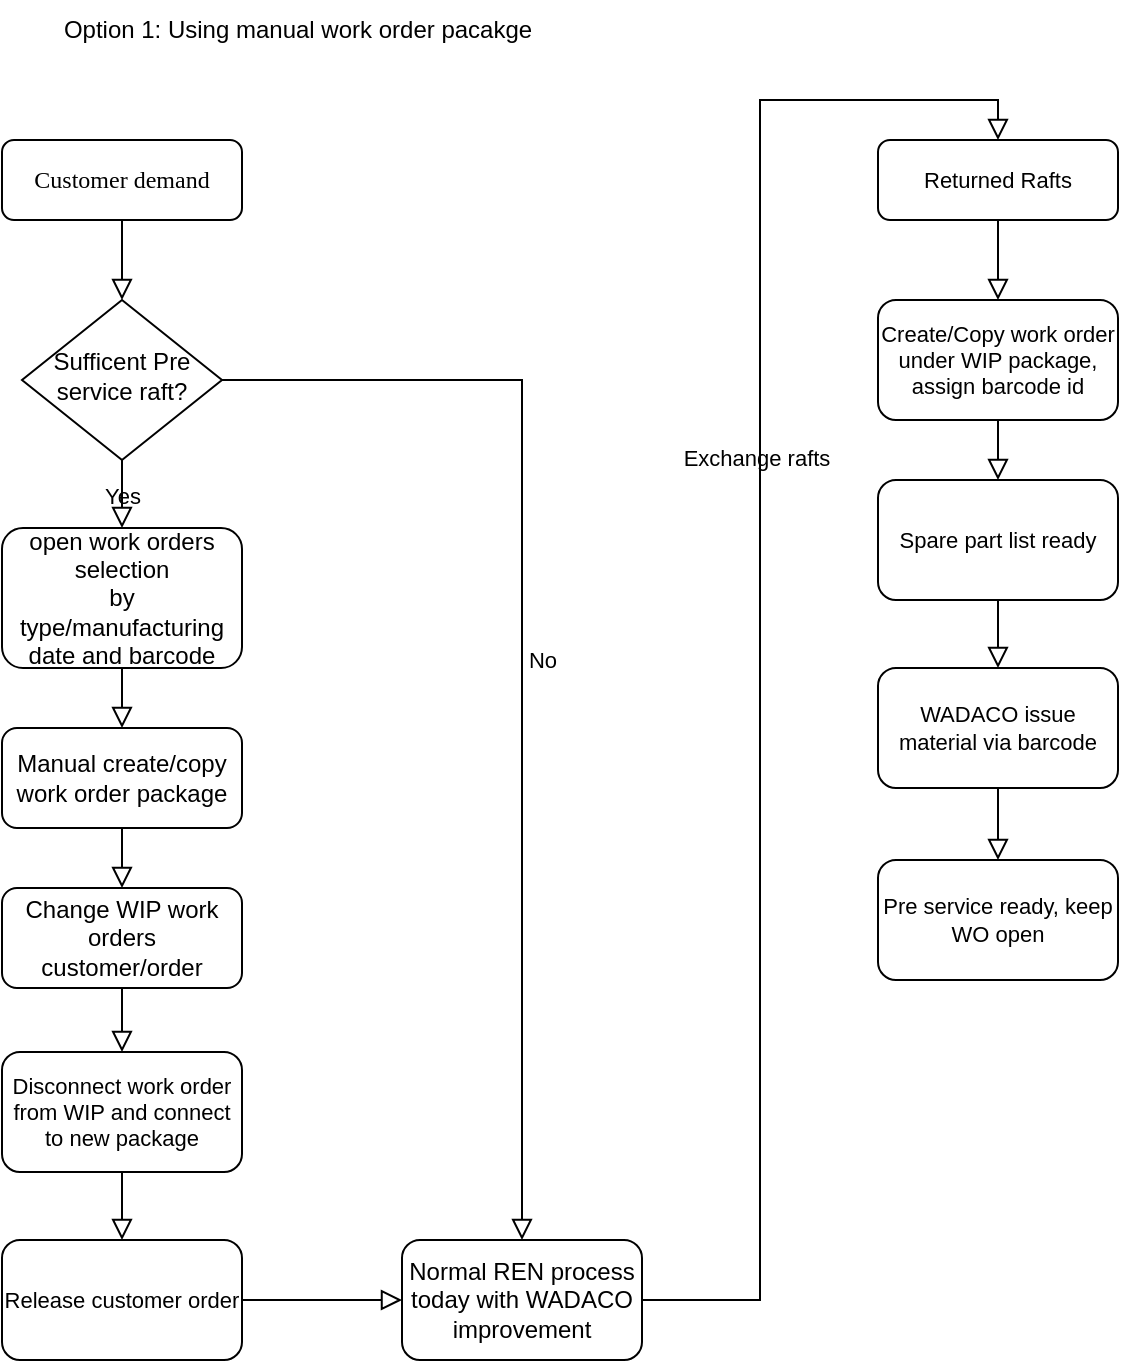 <mxfile version="25.0.3">
  <diagram id="C5RBs43oDa-KdzZeNtuy" name="Page-1">
    <mxGraphModel dx="1434" dy="738" grid="1" gridSize="10" guides="1" tooltips="1" connect="1" arrows="1" fold="1" page="1" pageScale="1" pageWidth="827" pageHeight="1169" math="0" shadow="0">
      <root>
        <mxCell id="WIyWlLk6GJQsqaUBKTNV-0" />
        <mxCell id="WIyWlLk6GJQsqaUBKTNV-1" parent="WIyWlLk6GJQsqaUBKTNV-0" />
        <mxCell id="WIyWlLk6GJQsqaUBKTNV-2" value="" style="rounded=0;html=1;jettySize=auto;orthogonalLoop=1;fontSize=11;endArrow=block;endFill=0;endSize=8;strokeWidth=1;shadow=0;labelBackgroundColor=none;edgeStyle=orthogonalEdgeStyle;" parent="WIyWlLk6GJQsqaUBKTNV-1" source="WIyWlLk6GJQsqaUBKTNV-3" target="WIyWlLk6GJQsqaUBKTNV-6" edge="1">
          <mxGeometry relative="1" as="geometry" />
        </mxCell>
        <mxCell id="WIyWlLk6GJQsqaUBKTNV-3" value="&lt;font face=&quot;Verdana&quot;&gt;Customer demand&lt;/font&gt;" style="rounded=1;whiteSpace=wrap;html=1;fontSize=12;glass=0;strokeWidth=1;shadow=0;" parent="WIyWlLk6GJQsqaUBKTNV-1" vertex="1">
          <mxGeometry x="167" y="80" width="120" height="40" as="geometry" />
        </mxCell>
        <mxCell id="WIyWlLk6GJQsqaUBKTNV-5" value="No" style="edgeStyle=orthogonalEdgeStyle;rounded=0;html=1;jettySize=auto;orthogonalLoop=1;fontSize=11;endArrow=block;endFill=0;endSize=8;strokeWidth=1;shadow=0;labelBackgroundColor=none;entryX=0.5;entryY=0;entryDx=0;entryDy=0;" parent="WIyWlLk6GJQsqaUBKTNV-1" source="WIyWlLk6GJQsqaUBKTNV-6" target="YTLM1UgtK1OACf1yfTNr-18" edge="1">
          <mxGeometry y="10" relative="1" as="geometry">
            <mxPoint as="offset" />
            <mxPoint x="327" y="200" as="targetPoint" />
          </mxGeometry>
        </mxCell>
        <mxCell id="YTLM1UgtK1OACf1yfTNr-13" style="edgeStyle=orthogonalEdgeStyle;shape=connector;rounded=0;orthogonalLoop=1;jettySize=auto;html=1;exitX=0.5;exitY=1;exitDx=0;exitDy=0;entryX=0.5;entryY=0;entryDx=0;entryDy=0;shadow=0;strokeColor=default;strokeWidth=1;align=center;verticalAlign=middle;fontFamily=Helvetica;fontSize=11;fontColor=default;labelBackgroundColor=none;endArrow=block;endFill=0;endSize=8;" parent="WIyWlLk6GJQsqaUBKTNV-1" source="WIyWlLk6GJQsqaUBKTNV-6" target="YTLM1UgtK1OACf1yfTNr-1" edge="1">
          <mxGeometry relative="1" as="geometry" />
        </mxCell>
        <mxCell id="YTLM1UgtK1OACf1yfTNr-14" value="Yes" style="edgeLabel;html=1;align=center;verticalAlign=middle;resizable=0;points=[];fontFamily=Helvetica;fontSize=11;fontColor=default;labelBackgroundColor=none;" parent="YTLM1UgtK1OACf1yfTNr-13" vertex="1" connectable="0">
          <mxGeometry x="0.059" relative="1" as="geometry">
            <mxPoint as="offset" />
          </mxGeometry>
        </mxCell>
        <mxCell id="WIyWlLk6GJQsqaUBKTNV-6" value="Sufficent Pre service raft?" style="rhombus;whiteSpace=wrap;html=1;shadow=0;fontFamily=Helvetica;fontSize=12;align=center;strokeWidth=1;spacing=6;spacingTop=-4;" parent="WIyWlLk6GJQsqaUBKTNV-1" vertex="1">
          <mxGeometry x="177" y="160" width="100" height="80" as="geometry" />
        </mxCell>
        <mxCell id="YTLM1UgtK1OACf1yfTNr-0" value="Option 1: Using manual work order pacakge" style="text;strokeColor=none;align=center;fillColor=none;html=1;verticalAlign=middle;whiteSpace=wrap;rounded=0;" parent="WIyWlLk6GJQsqaUBKTNV-1" vertex="1">
          <mxGeometry x="190" y="10" width="250" height="30" as="geometry" />
        </mxCell>
        <mxCell id="YTLM1UgtK1OACf1yfTNr-1" value="open work orders selection&lt;div&gt;by type/manufacturing date and barcode&lt;/div&gt;" style="rounded=1;whiteSpace=wrap;html=1;" parent="WIyWlLk6GJQsqaUBKTNV-1" vertex="1">
          <mxGeometry x="167" y="274" width="120" height="70" as="geometry" />
        </mxCell>
        <mxCell id="YTLM1UgtK1OACf1yfTNr-11" value="" style="edgeStyle=orthogonalEdgeStyle;shape=connector;rounded=0;orthogonalLoop=1;jettySize=auto;html=1;shadow=0;strokeColor=default;strokeWidth=1;align=center;verticalAlign=middle;fontFamily=Helvetica;fontSize=11;fontColor=default;labelBackgroundColor=none;endArrow=block;endFill=0;endSize=8;" parent="WIyWlLk6GJQsqaUBKTNV-1" source="YTLM1UgtK1OACf1yfTNr-2" target="YTLM1UgtK1OACf1yfTNr-7" edge="1">
          <mxGeometry relative="1" as="geometry" />
        </mxCell>
        <mxCell id="YTLM1UgtK1OACf1yfTNr-2" value="Manual create/copy work order package" style="rounded=1;whiteSpace=wrap;html=1;" parent="WIyWlLk6GJQsqaUBKTNV-1" vertex="1">
          <mxGeometry x="167" y="374" width="120" height="50" as="geometry" />
        </mxCell>
        <mxCell id="YTLM1UgtK1OACf1yfTNr-6" value="" style="rounded=0;html=1;jettySize=auto;orthogonalLoop=1;fontSize=11;endArrow=block;endFill=0;endSize=8;strokeWidth=1;shadow=0;labelBackgroundColor=none;edgeStyle=orthogonalEdgeStyle;entryX=0.5;entryY=0;entryDx=0;entryDy=0;exitX=0.442;exitY=1;exitDx=0;exitDy=0;exitPerimeter=0;" parent="WIyWlLk6GJQsqaUBKTNV-1" source="YTLM1UgtK1OACf1yfTNr-1" target="YTLM1UgtK1OACf1yfTNr-2" edge="1">
          <mxGeometry relative="1" as="geometry">
            <mxPoint x="237" y="130" as="sourcePoint" />
            <mxPoint x="237" y="180" as="targetPoint" />
          </mxGeometry>
        </mxCell>
        <mxCell id="YTLM1UgtK1OACf1yfTNr-15" value="" style="edgeStyle=orthogonalEdgeStyle;shape=connector;rounded=0;orthogonalLoop=1;jettySize=auto;html=1;shadow=0;strokeColor=default;strokeWidth=1;align=center;verticalAlign=middle;fontFamily=Helvetica;fontSize=11;fontColor=default;labelBackgroundColor=none;endArrow=block;endFill=0;endSize=8;" parent="WIyWlLk6GJQsqaUBKTNV-1" source="YTLM1UgtK1OACf1yfTNr-7" target="YTLM1UgtK1OACf1yfTNr-12" edge="1">
          <mxGeometry relative="1" as="geometry" />
        </mxCell>
        <mxCell id="YTLM1UgtK1OACf1yfTNr-7" value="Change WIP work orders customer/order" style="rounded=1;whiteSpace=wrap;html=1;" parent="WIyWlLk6GJQsqaUBKTNV-1" vertex="1">
          <mxGeometry x="167" y="454" width="120" height="50" as="geometry" />
        </mxCell>
        <mxCell id="YTLM1UgtK1OACf1yfTNr-17" style="edgeStyle=orthogonalEdgeStyle;shape=connector;rounded=0;orthogonalLoop=1;jettySize=auto;html=1;exitX=0.5;exitY=1;exitDx=0;exitDy=0;entryX=0.5;entryY=0;entryDx=0;entryDy=0;shadow=0;strokeColor=default;strokeWidth=1;align=center;verticalAlign=middle;fontFamily=Helvetica;fontSize=11;fontColor=default;labelBackgroundColor=none;endArrow=block;endFill=0;endSize=8;" parent="WIyWlLk6GJQsqaUBKTNV-1" source="YTLM1UgtK1OACf1yfTNr-12" target="YTLM1UgtK1OACf1yfTNr-16" edge="1">
          <mxGeometry relative="1" as="geometry" />
        </mxCell>
        <mxCell id="YTLM1UgtK1OACf1yfTNr-12" value="Disconnect work order from WIP and connect to new package" style="rounded=1;whiteSpace=wrap;html=1;fontFamily=Helvetica;fontSize=11;fontColor=default;labelBackgroundColor=none;" parent="WIyWlLk6GJQsqaUBKTNV-1" vertex="1">
          <mxGeometry x="167" y="536" width="120" height="60" as="geometry" />
        </mxCell>
        <mxCell id="YTLM1UgtK1OACf1yfTNr-19" value="" style="edgeStyle=orthogonalEdgeStyle;shape=connector;rounded=0;orthogonalLoop=1;jettySize=auto;html=1;shadow=0;strokeColor=default;strokeWidth=1;align=center;verticalAlign=middle;fontFamily=Helvetica;fontSize=11;fontColor=default;labelBackgroundColor=none;endArrow=block;endFill=0;endSize=8;" parent="WIyWlLk6GJQsqaUBKTNV-1" source="YTLM1UgtK1OACf1yfTNr-16" target="YTLM1UgtK1OACf1yfTNr-18" edge="1">
          <mxGeometry relative="1" as="geometry" />
        </mxCell>
        <mxCell id="YTLM1UgtK1OACf1yfTNr-16" value="Release customer order" style="rounded=1;whiteSpace=wrap;html=1;fontFamily=Helvetica;fontSize=11;fontColor=default;labelBackgroundColor=none;" parent="WIyWlLk6GJQsqaUBKTNV-1" vertex="1">
          <mxGeometry x="167" y="630" width="120" height="60" as="geometry" />
        </mxCell>
        <mxCell id="irxJISRJAq3c94Vwhtzy-0" style="edgeStyle=orthogonalEdgeStyle;rounded=0;orthogonalLoop=1;jettySize=auto;html=1;exitX=1;exitY=0.5;exitDx=0;exitDy=0;entryX=0.5;entryY=0;entryDx=0;entryDy=0;shadow=0;strokeColor=default;strokeWidth=1;align=center;verticalAlign=middle;fontFamily=Helvetica;fontSize=11;fontColor=default;labelBackgroundColor=none;endArrow=block;endFill=0;endSize=8;" parent="WIyWlLk6GJQsqaUBKTNV-1" source="YTLM1UgtK1OACf1yfTNr-18" target="YTLM1UgtK1OACf1yfTNr-20" edge="1">
          <mxGeometry relative="1" as="geometry">
            <mxPoint x="510" y="660" as="targetPoint" />
          </mxGeometry>
        </mxCell>
        <mxCell id="irxJISRJAq3c94Vwhtzy-2" value="Exchange rafts" style="edgeLabel;html=1;align=center;verticalAlign=middle;resizable=0;points=[];fontFamily=Helvetica;fontSize=11;fontColor=default;labelBackgroundColor=none;fillColor=none;gradientColor=none;" parent="irxJISRJAq3c94Vwhtzy-0" vertex="1" connectable="0">
          <mxGeometry x="0.203" y="2" relative="1" as="geometry">
            <mxPoint as="offset" />
          </mxGeometry>
        </mxCell>
        <mxCell id="YTLM1UgtK1OACf1yfTNr-18" value="&lt;span style=&quot;font-size: 12px;&quot;&gt;Normal REN process today with WADACO improvement&lt;/span&gt;" style="whiteSpace=wrap;html=1;fontSize=11;rounded=1;labelBackgroundColor=none;" parent="WIyWlLk6GJQsqaUBKTNV-1" vertex="1">
          <mxGeometry x="367" y="630" width="120" height="60" as="geometry" />
        </mxCell>
        <mxCell id="irxJISRJAq3c94Vwhtzy-3" value="" style="edgeStyle=orthogonalEdgeStyle;rounded=0;orthogonalLoop=1;jettySize=auto;html=1;fontFamily=Helvetica;fontSize=11;fontColor=default;labelBackgroundColor=none;resizable=0;shadow=0;strokeColor=default;strokeWidth=1;align=center;verticalAlign=middle;endArrow=block;endFill=0;endSize=8;" parent="WIyWlLk6GJQsqaUBKTNV-1" source="YTLM1UgtK1OACf1yfTNr-20" target="irxJISRJAq3c94Vwhtzy-1" edge="1">
          <mxGeometry relative="1" as="geometry" />
        </mxCell>
        <mxCell id="YTLM1UgtK1OACf1yfTNr-20" value="Returned Rafts" style="rounded=1;whiteSpace=wrap;html=1;fontFamily=Helvetica;fontSize=11;fontColor=default;labelBackgroundColor=none;" parent="WIyWlLk6GJQsqaUBKTNV-1" vertex="1">
          <mxGeometry x="605" y="80" width="120" height="40" as="geometry" />
        </mxCell>
        <mxCell id="irxJISRJAq3c94Vwhtzy-5" style="edgeStyle=orthogonalEdgeStyle;shape=connector;rounded=0;orthogonalLoop=1;jettySize=auto;html=1;exitX=0.5;exitY=1;exitDx=0;exitDy=0;entryX=0.5;entryY=0;entryDx=0;entryDy=0;shadow=0;strokeColor=default;strokeWidth=1;align=center;verticalAlign=middle;fontFamily=Helvetica;fontSize=11;fontColor=default;labelBackgroundColor=none;endArrow=block;endFill=0;endSize=8;" parent="WIyWlLk6GJQsqaUBKTNV-1" source="irxJISRJAq3c94Vwhtzy-1" target="irxJISRJAq3c94Vwhtzy-4" edge="1">
          <mxGeometry relative="1" as="geometry" />
        </mxCell>
        <mxCell id="irxJISRJAq3c94Vwhtzy-1" value="Create/Copy work order under WIP package, assign barcode id" style="rounded=1;whiteSpace=wrap;html=1;align=center;verticalAlign=middle;fontFamily=Helvetica;fontSize=11;fontColor=default;labelBackgroundColor=none;resizable=0;fillColor=none;gradientColor=none;" parent="WIyWlLk6GJQsqaUBKTNV-1" vertex="1">
          <mxGeometry x="605" y="160" width="120" height="60" as="geometry" />
        </mxCell>
        <mxCell id="irxJISRJAq3c94Vwhtzy-7" style="edgeStyle=orthogonalEdgeStyle;shape=connector;rounded=0;orthogonalLoop=1;jettySize=auto;html=1;exitX=0.5;exitY=1;exitDx=0;exitDy=0;entryX=0.5;entryY=0;entryDx=0;entryDy=0;shadow=0;strokeColor=default;strokeWidth=1;align=center;verticalAlign=middle;fontFamily=Helvetica;fontSize=11;fontColor=default;labelBackgroundColor=none;endArrow=block;endFill=0;endSize=8;" parent="WIyWlLk6GJQsqaUBKTNV-1" source="irxJISRJAq3c94Vwhtzy-4" target="irxJISRJAq3c94Vwhtzy-6" edge="1">
          <mxGeometry relative="1" as="geometry" />
        </mxCell>
        <mxCell id="irxJISRJAq3c94Vwhtzy-4" value="Spare part list ready" style="rounded=1;whiteSpace=wrap;html=1;align=center;verticalAlign=middle;fontFamily=Helvetica;fontSize=11;fontColor=default;labelBackgroundColor=none;resizable=0;fillColor=none;gradientColor=none;" parent="WIyWlLk6GJQsqaUBKTNV-1" vertex="1">
          <mxGeometry x="605" y="250" width="120" height="60" as="geometry" />
        </mxCell>
        <mxCell id="irxJISRJAq3c94Vwhtzy-6" value="WADACO issue material via barcode" style="rounded=1;whiteSpace=wrap;html=1;align=center;verticalAlign=middle;fontFamily=Helvetica;fontSize=11;fontColor=default;labelBackgroundColor=none;resizable=0;fillColor=none;gradientColor=none;" parent="WIyWlLk6GJQsqaUBKTNV-1" vertex="1">
          <mxGeometry x="605" y="344" width="120" height="60" as="geometry" />
        </mxCell>
        <mxCell id="irxJISRJAq3c94Vwhtzy-11" value="" style="edgeStyle=orthogonalEdgeStyle;shape=connector;rounded=0;orthogonalLoop=1;jettySize=auto;html=1;shadow=0;strokeColor=default;strokeWidth=1;align=center;verticalAlign=middle;fontFamily=Helvetica;fontSize=11;fontColor=default;labelBackgroundColor=none;endArrow=block;endFill=0;endSize=8;exitX=0.5;exitY=1;exitDx=0;exitDy=0;entryX=0.5;entryY=0;entryDx=0;entryDy=0;" parent="WIyWlLk6GJQsqaUBKTNV-1" source="irxJISRJAq3c94Vwhtzy-6" target="irxJISRJAq3c94Vwhtzy-9" edge="1">
          <mxGeometry relative="1" as="geometry" />
        </mxCell>
        <mxCell id="irxJISRJAq3c94Vwhtzy-9" value="Pre service ready, keep WO open" style="rounded=1;whiteSpace=wrap;html=1;align=center;verticalAlign=middle;fontFamily=Helvetica;fontSize=11;fontColor=default;labelBackgroundColor=none;resizable=0;fillColor=none;gradientColor=none;" parent="WIyWlLk6GJQsqaUBKTNV-1" vertex="1">
          <mxGeometry x="605" y="440" width="120" height="60" as="geometry" />
        </mxCell>
      </root>
    </mxGraphModel>
  </diagram>
</mxfile>
